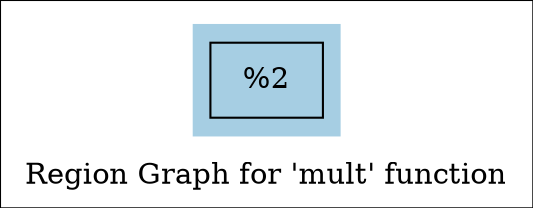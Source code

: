 digraph "Region Graph for 'mult' function" {
	label="Region Graph for 'mult' function";

	Node0x55896a709630 [shape=record,label="{%2 }"];
	colorscheme = "paired12"
        subgraph cluster_0x55896a705540 {
          label = "";
          style = filled;
          color = 1
          Node0x55896a709630;
        }
}
